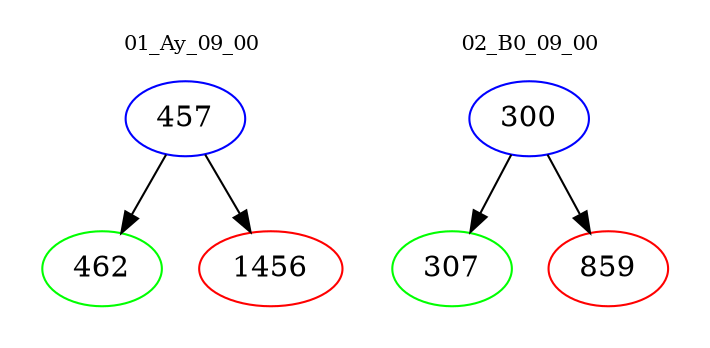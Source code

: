digraph{
subgraph cluster_0 {
color = white
label = "01_Ay_09_00";
fontsize=10;
T0_457 [label="457", color="blue"]
T0_457 -> T0_462 [color="black"]
T0_462 [label="462", color="green"]
T0_457 -> T0_1456 [color="black"]
T0_1456 [label="1456", color="red"]
}
subgraph cluster_1 {
color = white
label = "02_B0_09_00";
fontsize=10;
T1_300 [label="300", color="blue"]
T1_300 -> T1_307 [color="black"]
T1_307 [label="307", color="green"]
T1_300 -> T1_859 [color="black"]
T1_859 [label="859", color="red"]
}
}
